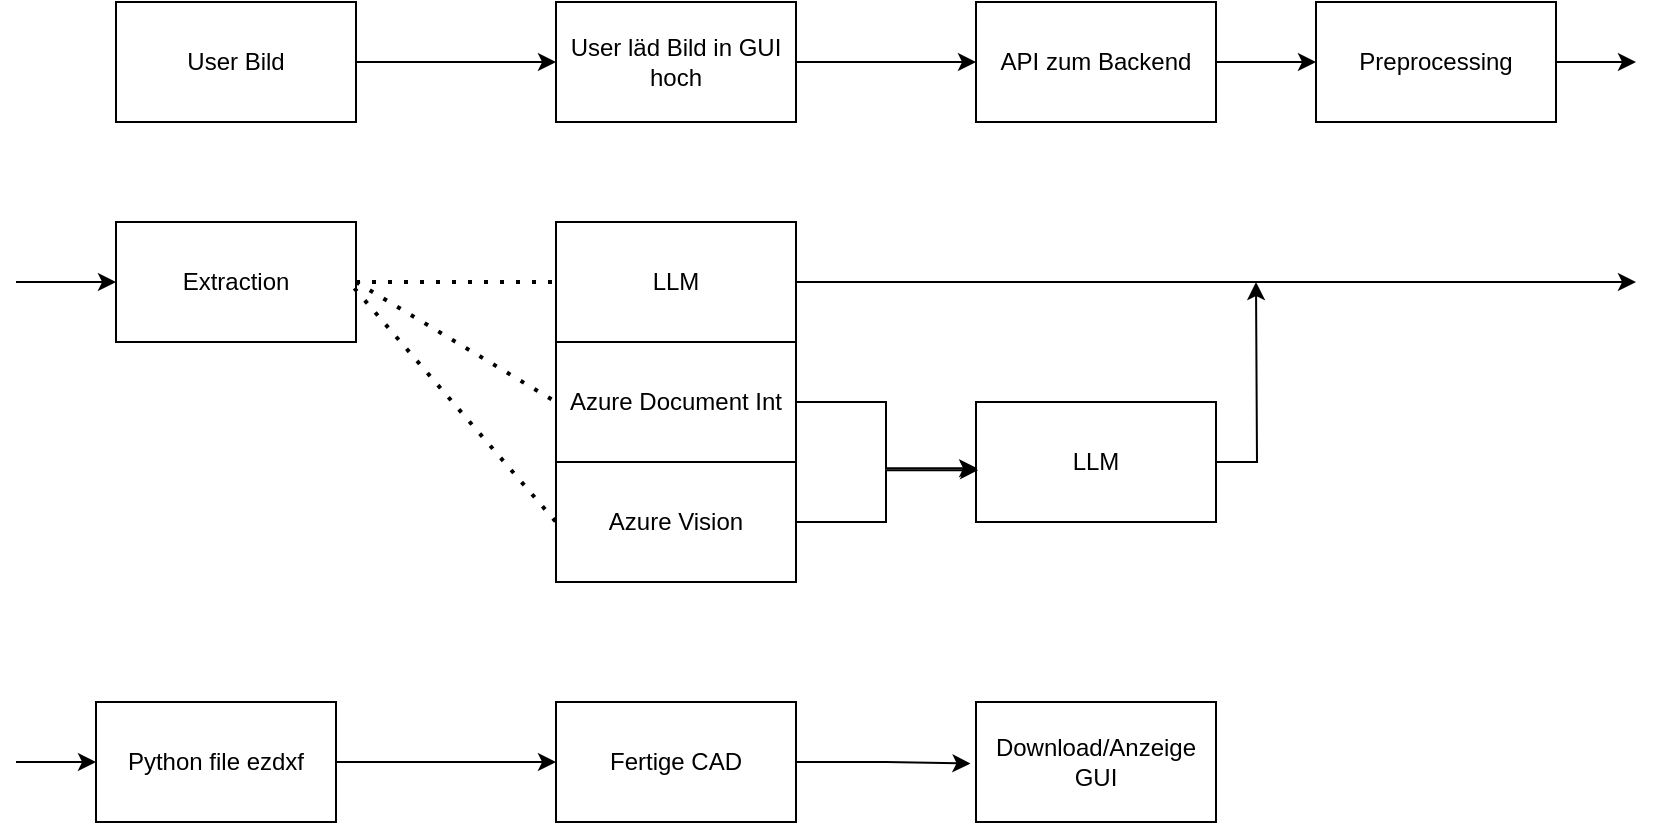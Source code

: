 <mxfile version="24.8.3">
  <diagram id="C5RBs43oDa-KdzZeNtuy" name="Page-1">
    <mxGraphModel dx="988" dy="544" grid="1" gridSize="10" guides="1" tooltips="1" connect="1" arrows="1" fold="1" page="1" pageScale="1" pageWidth="827" pageHeight="1169" math="0" shadow="0">
      <root>
        <mxCell id="WIyWlLk6GJQsqaUBKTNV-0" />
        <mxCell id="WIyWlLk6GJQsqaUBKTNV-1" parent="WIyWlLk6GJQsqaUBKTNV-0" />
        <mxCell id="gZiXUDzI1iwYBpHVnRWN-3" style="edgeStyle=orthogonalEdgeStyle;rounded=0;orthogonalLoop=1;jettySize=auto;html=1;" edge="1" parent="WIyWlLk6GJQsqaUBKTNV-1" source="gZiXUDzI1iwYBpHVnRWN-1">
          <mxGeometry relative="1" as="geometry">
            <mxPoint x="280" y="130" as="targetPoint" />
          </mxGeometry>
        </mxCell>
        <mxCell id="gZiXUDzI1iwYBpHVnRWN-1" value="User Bild" style="rounded=0;whiteSpace=wrap;html=1;" vertex="1" parent="WIyWlLk6GJQsqaUBKTNV-1">
          <mxGeometry x="60" y="100" width="120" height="60" as="geometry" />
        </mxCell>
        <mxCell id="gZiXUDzI1iwYBpHVnRWN-27" style="edgeStyle=orthogonalEdgeStyle;rounded=0;orthogonalLoop=1;jettySize=auto;html=1;entryX=-0.023;entryY=0.513;entryDx=0;entryDy=0;entryPerimeter=0;" edge="1" parent="WIyWlLk6GJQsqaUBKTNV-1" source="gZiXUDzI1iwYBpHVnRWN-2" target="gZiXUDzI1iwYBpHVnRWN-28">
          <mxGeometry relative="1" as="geometry">
            <mxPoint x="460" y="480" as="targetPoint" />
          </mxGeometry>
        </mxCell>
        <mxCell id="gZiXUDzI1iwYBpHVnRWN-2" value="Fertige CAD" style="rounded=0;whiteSpace=wrap;html=1;" vertex="1" parent="WIyWlLk6GJQsqaUBKTNV-1">
          <mxGeometry x="280" y="450" width="120" height="60" as="geometry" />
        </mxCell>
        <mxCell id="gZiXUDzI1iwYBpHVnRWN-5" style="edgeStyle=orthogonalEdgeStyle;rounded=0;orthogonalLoop=1;jettySize=auto;html=1;" edge="1" parent="WIyWlLk6GJQsqaUBKTNV-1" source="gZiXUDzI1iwYBpHVnRWN-4">
          <mxGeometry relative="1" as="geometry">
            <mxPoint x="490" y="130" as="targetPoint" />
          </mxGeometry>
        </mxCell>
        <mxCell id="gZiXUDzI1iwYBpHVnRWN-4" value="User läd Bild in GUI hoch" style="rounded=0;whiteSpace=wrap;html=1;" vertex="1" parent="WIyWlLk6GJQsqaUBKTNV-1">
          <mxGeometry x="280" y="100" width="120" height="60" as="geometry" />
        </mxCell>
        <mxCell id="gZiXUDzI1iwYBpHVnRWN-9" style="edgeStyle=orthogonalEdgeStyle;rounded=0;orthogonalLoop=1;jettySize=auto;html=1;" edge="1" parent="WIyWlLk6GJQsqaUBKTNV-1" source="gZiXUDzI1iwYBpHVnRWN-6" target="gZiXUDzI1iwYBpHVnRWN-10">
          <mxGeometry relative="1" as="geometry">
            <mxPoint x="640" y="130" as="targetPoint" />
          </mxGeometry>
        </mxCell>
        <mxCell id="gZiXUDzI1iwYBpHVnRWN-6" value="API zum Backend" style="rounded=0;whiteSpace=wrap;html=1;" vertex="1" parent="WIyWlLk6GJQsqaUBKTNV-1">
          <mxGeometry x="490" y="100" width="120" height="60" as="geometry" />
        </mxCell>
        <mxCell id="gZiXUDzI1iwYBpHVnRWN-29" style="edgeStyle=orthogonalEdgeStyle;rounded=0;orthogonalLoop=1;jettySize=auto;html=1;" edge="1" parent="WIyWlLk6GJQsqaUBKTNV-1" source="gZiXUDzI1iwYBpHVnRWN-10">
          <mxGeometry relative="1" as="geometry">
            <mxPoint x="820" y="130" as="targetPoint" />
          </mxGeometry>
        </mxCell>
        <mxCell id="gZiXUDzI1iwYBpHVnRWN-10" value="Preprocessing" style="rounded=0;whiteSpace=wrap;html=1;" vertex="1" parent="WIyWlLk6GJQsqaUBKTNV-1">
          <mxGeometry x="660" y="100" width="120" height="60" as="geometry" />
        </mxCell>
        <mxCell id="gZiXUDzI1iwYBpHVnRWN-13" value="" style="endArrow=classic;html=1;rounded=0;entryX=0;entryY=0.5;entryDx=0;entryDy=0;" edge="1" parent="WIyWlLk6GJQsqaUBKTNV-1">
          <mxGeometry width="50" height="50" relative="1" as="geometry">
            <mxPoint x="10" y="240" as="sourcePoint" />
            <mxPoint x="60" y="240" as="targetPoint" />
          </mxGeometry>
        </mxCell>
        <mxCell id="gZiXUDzI1iwYBpHVnRWN-15" value="Extraction " style="rounded=0;whiteSpace=wrap;html=1;" vertex="1" parent="WIyWlLk6GJQsqaUBKTNV-1">
          <mxGeometry x="60" y="210" width="120" height="60" as="geometry" />
        </mxCell>
        <mxCell id="gZiXUDzI1iwYBpHVnRWN-22" style="edgeStyle=orthogonalEdgeStyle;rounded=0;orthogonalLoop=1;jettySize=auto;html=1;" edge="1" parent="WIyWlLk6GJQsqaUBKTNV-1" source="gZiXUDzI1iwYBpHVnRWN-16">
          <mxGeometry relative="1" as="geometry">
            <mxPoint x="820" y="240" as="targetPoint" />
          </mxGeometry>
        </mxCell>
        <mxCell id="gZiXUDzI1iwYBpHVnRWN-16" value="LLM" style="rounded=0;whiteSpace=wrap;html=1;" vertex="1" parent="WIyWlLk6GJQsqaUBKTNV-1">
          <mxGeometry x="280" y="210" width="120" height="60" as="geometry" />
        </mxCell>
        <mxCell id="gZiXUDzI1iwYBpHVnRWN-17" value="Azure Document Int" style="rounded=0;whiteSpace=wrap;html=1;" vertex="1" parent="WIyWlLk6GJQsqaUBKTNV-1">
          <mxGeometry x="280" y="270" width="120" height="60" as="geometry" />
        </mxCell>
        <mxCell id="gZiXUDzI1iwYBpHVnRWN-18" value="Azure Vision" style="rounded=0;whiteSpace=wrap;html=1;" vertex="1" parent="WIyWlLk6GJQsqaUBKTNV-1">
          <mxGeometry x="280" y="330" width="120" height="60" as="geometry" />
        </mxCell>
        <mxCell id="gZiXUDzI1iwYBpHVnRWN-23" style="edgeStyle=orthogonalEdgeStyle;rounded=0;orthogonalLoop=1;jettySize=auto;html=1;" edge="1" parent="WIyWlLk6GJQsqaUBKTNV-1" source="gZiXUDzI1iwYBpHVnRWN-19">
          <mxGeometry relative="1" as="geometry">
            <mxPoint x="630" y="240" as="targetPoint" />
          </mxGeometry>
        </mxCell>
        <mxCell id="gZiXUDzI1iwYBpHVnRWN-19" value="LLM" style="rounded=0;whiteSpace=wrap;html=1;" vertex="1" parent="WIyWlLk6GJQsqaUBKTNV-1">
          <mxGeometry x="490" y="300" width="120" height="60" as="geometry" />
        </mxCell>
        <mxCell id="gZiXUDzI1iwYBpHVnRWN-20" style="edgeStyle=orthogonalEdgeStyle;rounded=0;orthogonalLoop=1;jettySize=auto;html=1;entryX=0.009;entryY=0.568;entryDx=0;entryDy=0;entryPerimeter=0;" edge="1" parent="WIyWlLk6GJQsqaUBKTNV-1" source="gZiXUDzI1iwYBpHVnRWN-18" target="gZiXUDzI1iwYBpHVnRWN-19">
          <mxGeometry relative="1" as="geometry" />
        </mxCell>
        <mxCell id="gZiXUDzI1iwYBpHVnRWN-21" style="edgeStyle=orthogonalEdgeStyle;rounded=0;orthogonalLoop=1;jettySize=auto;html=1;entryX=0.005;entryY=0.552;entryDx=0;entryDy=0;entryPerimeter=0;" edge="1" parent="WIyWlLk6GJQsqaUBKTNV-1" source="gZiXUDzI1iwYBpHVnRWN-17" target="gZiXUDzI1iwYBpHVnRWN-19">
          <mxGeometry relative="1" as="geometry" />
        </mxCell>
        <mxCell id="gZiXUDzI1iwYBpHVnRWN-24" value="" style="endArrow=classic;html=1;rounded=0;" edge="1" parent="WIyWlLk6GJQsqaUBKTNV-1">
          <mxGeometry width="50" height="50" relative="1" as="geometry">
            <mxPoint x="10" y="480" as="sourcePoint" />
            <mxPoint x="50" y="480" as="targetPoint" />
          </mxGeometry>
        </mxCell>
        <mxCell id="gZiXUDzI1iwYBpHVnRWN-26" style="edgeStyle=orthogonalEdgeStyle;rounded=0;orthogonalLoop=1;jettySize=auto;html=1;entryX=0;entryY=0.5;entryDx=0;entryDy=0;" edge="1" parent="WIyWlLk6GJQsqaUBKTNV-1" source="gZiXUDzI1iwYBpHVnRWN-25" target="gZiXUDzI1iwYBpHVnRWN-2">
          <mxGeometry relative="1" as="geometry" />
        </mxCell>
        <mxCell id="gZiXUDzI1iwYBpHVnRWN-25" value="Python file ezdxf" style="rounded=0;whiteSpace=wrap;html=1;" vertex="1" parent="WIyWlLk6GJQsqaUBKTNV-1">
          <mxGeometry x="50" y="450" width="120" height="60" as="geometry" />
        </mxCell>
        <mxCell id="gZiXUDzI1iwYBpHVnRWN-28" value="Download/Anzeige &lt;br&gt;GUI" style="rounded=0;whiteSpace=wrap;html=1;" vertex="1" parent="WIyWlLk6GJQsqaUBKTNV-1">
          <mxGeometry x="490" y="450" width="120" height="60" as="geometry" />
        </mxCell>
        <mxCell id="gZiXUDzI1iwYBpHVnRWN-30" value="" style="endArrow=none;dashed=1;html=1;dashPattern=1 3;strokeWidth=2;rounded=0;exitX=1;exitY=0.5;exitDx=0;exitDy=0;entryX=0;entryY=0.5;entryDx=0;entryDy=0;" edge="1" parent="WIyWlLk6GJQsqaUBKTNV-1" source="gZiXUDzI1iwYBpHVnRWN-15" target="gZiXUDzI1iwYBpHVnRWN-16">
          <mxGeometry width="50" height="50" relative="1" as="geometry">
            <mxPoint x="360" y="340" as="sourcePoint" />
            <mxPoint x="410" y="290" as="targetPoint" />
          </mxGeometry>
        </mxCell>
        <mxCell id="gZiXUDzI1iwYBpHVnRWN-31" value="" style="endArrow=none;dashed=1;html=1;dashPattern=1 3;strokeWidth=2;rounded=0;entryX=0;entryY=0.5;entryDx=0;entryDy=0;" edge="1" parent="WIyWlLk6GJQsqaUBKTNV-1" target="gZiXUDzI1iwYBpHVnRWN-17">
          <mxGeometry width="50" height="50" relative="1" as="geometry">
            <mxPoint x="180" y="240" as="sourcePoint" />
            <mxPoint x="290" y="250" as="targetPoint" />
          </mxGeometry>
        </mxCell>
        <mxCell id="gZiXUDzI1iwYBpHVnRWN-32" value="" style="endArrow=none;dashed=1;html=1;dashPattern=1 3;strokeWidth=2;rounded=0;entryX=0;entryY=0.5;entryDx=0;entryDy=0;exitX=0.993;exitY=0.552;exitDx=0;exitDy=0;exitPerimeter=0;" edge="1" parent="WIyWlLk6GJQsqaUBKTNV-1" source="gZiXUDzI1iwYBpHVnRWN-15" target="gZiXUDzI1iwYBpHVnRWN-18">
          <mxGeometry width="50" height="50" relative="1" as="geometry">
            <mxPoint x="190" y="250" as="sourcePoint" />
            <mxPoint x="290" y="310" as="targetPoint" />
          </mxGeometry>
        </mxCell>
      </root>
    </mxGraphModel>
  </diagram>
</mxfile>
